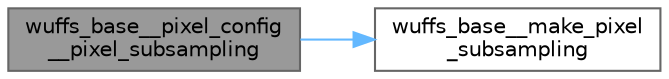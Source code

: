 digraph "wuffs_base__pixel_config__pixel_subsampling"
{
 // LATEX_PDF_SIZE
  bgcolor="transparent";
  edge [fontname=Helvetica,fontsize=10,labelfontname=Helvetica,labelfontsize=10];
  node [fontname=Helvetica,fontsize=10,shape=box,height=0.2,width=0.4];
  rankdir="LR";
  Node1 [id="Node000001",label="wuffs_base__pixel_config\l__pixel_subsampling",height=0.2,width=0.4,color="gray40", fillcolor="grey60", style="filled", fontcolor="black",tooltip=" "];
  Node1 -> Node2 [id="edge1_Node000001_Node000002",color="steelblue1",style="solid",tooltip=" "];
  Node2 [id="Node000002",label="wuffs_base__make_pixel\l_subsampling",height=0.2,width=0.4,color="grey40", fillcolor="white", style="filled",URL="$wuffs-v0_83_8c.html#acfb6d4bb5bfdc789623a0c1f3a371ad0",tooltip=" "];
}
